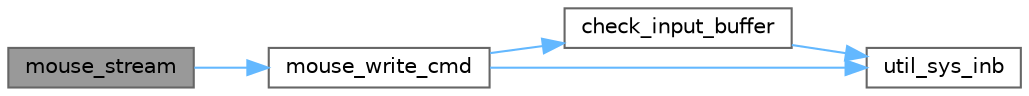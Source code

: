 digraph "mouse_stream"
{
 // LATEX_PDF_SIZE
  bgcolor="transparent";
  edge [fontname=Helvetica,fontsize=10,labelfontname=Helvetica,labelfontsize=10];
  node [fontname=Helvetica,fontsize=10,shape=box,height=0.2,width=0.4];
  rankdir="LR";
  Node1 [label="mouse_stream",height=0.2,width=0.4,color="gray40", fillcolor="grey60", style="filled", fontcolor="black",tooltip="This function enables the mouse to send data packets in stream mode."];
  Node1 -> Node2 [color="steelblue1",style="solid"];
  Node2 [label="mouse_write_cmd",height=0.2,width=0.4,color="grey40", fillcolor="white", style="filled",URL="$mouse_8c.html#ade314a04247b0f06b713297da4978e7b",tooltip="This function writes a command to the mouse and retrieves the response from the mouse device."];
  Node2 -> Node3 [color="steelblue1",style="solid"];
  Node3 [label="check_input_buffer",height=0.2,width=0.4,color="grey40", fillcolor="white", style="filled",URL="$mouse_8c.html#aace521da31210ae7d184da0bb7fe10ea",tooltip="This function checks the mouse input buffer."];
  Node3 -> Node4 [color="steelblue1",style="solid"];
  Node4 [label="util_sys_inb",height=0.2,width=0.4,color="grey40", fillcolor="white", style="filled",URL="$utils_8c.html#a79a031a8611f5b2d6afa4158e92b0fb4",tooltip=" "];
  Node2 -> Node4 [color="steelblue1",style="solid"];
}
